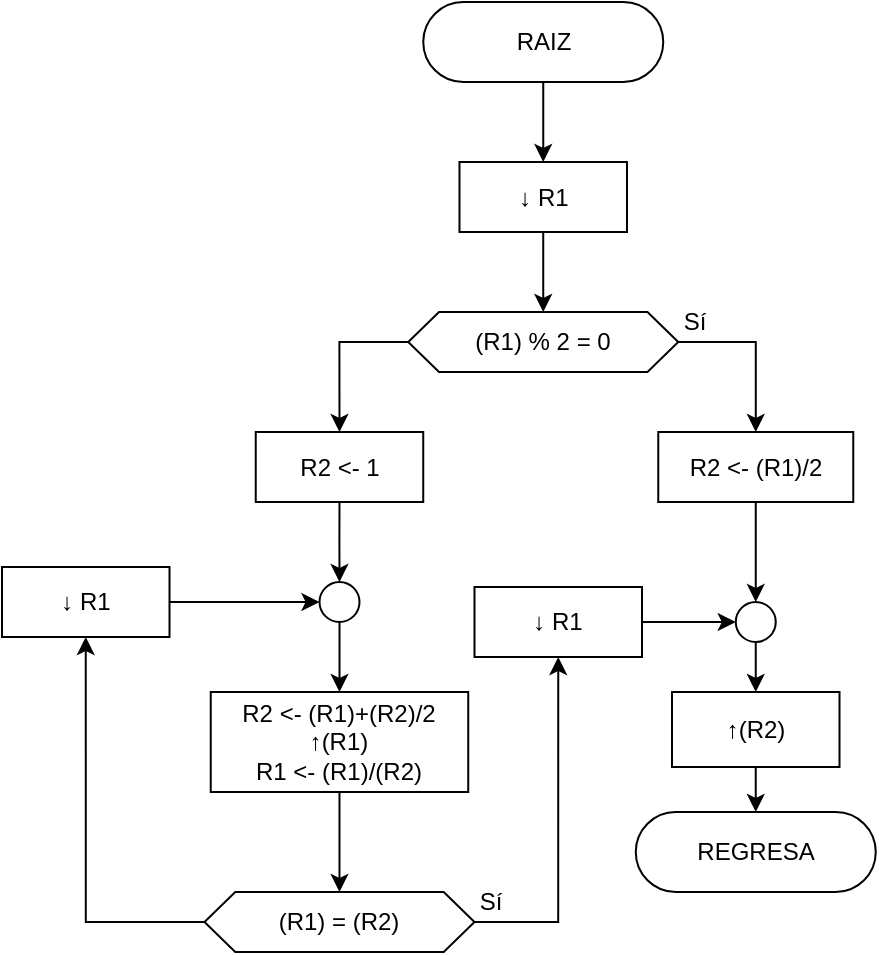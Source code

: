 <mxfile version="13.1.3" type="device"><diagram id="OE71F91uqmyHeHCGm0jq" name="Page-1"><mxGraphModel dx="384" dy="574" grid="1" gridSize="10" guides="1" tooltips="1" connect="1" arrows="1" fold="1" page="1" pageScale="1" pageWidth="827" pageHeight="1169" math="0" shadow="0"><root><mxCell id="0"/><mxCell id="1" parent="0"/><mxCell id="ScJ5B0TkJVILaIbRresl-4" style="edgeStyle=orthogonalEdgeStyle;rounded=0;orthogonalLoop=1;jettySize=auto;html=1;exitX=0.5;exitY=1;exitDx=0;exitDy=0;entryX=0.5;entryY=0;entryDx=0;entryDy=0;" parent="1" source="ScJ5B0TkJVILaIbRresl-1" target="ScJ5B0TkJVILaIbRresl-3" edge="1"><mxGeometry relative="1" as="geometry"/></mxCell><mxCell id="ScJ5B0TkJVILaIbRresl-1" value="RAIZ" style="rounded=1;whiteSpace=wrap;html=1;fontSize=12;glass=0;strokeWidth=1;shadow=0;arcSize=50;" parent="1" vertex="1"><mxGeometry x="270.63" y="60" width="120" height="40" as="geometry"/></mxCell><mxCell id="PH5LNjjoDIfX9e53kpM_-3" style="edgeStyle=orthogonalEdgeStyle;rounded=0;orthogonalLoop=1;jettySize=auto;html=1;exitX=0.5;exitY=1;exitDx=0;exitDy=0;" edge="1" parent="1" source="ScJ5B0TkJVILaIbRresl-3" target="PH5LNjjoDIfX9e53kpM_-2"><mxGeometry relative="1" as="geometry"/></mxCell><mxCell id="ScJ5B0TkJVILaIbRresl-3" value="↓ R1" style="rounded=0;whiteSpace=wrap;html=1;" parent="1" vertex="1"><mxGeometry x="288.74" y="140" width="83.75" height="35" as="geometry"/></mxCell><mxCell id="PH5LNjjoDIfX9e53kpM_-5" style="edgeStyle=orthogonalEdgeStyle;rounded=0;orthogonalLoop=1;jettySize=auto;html=1;exitX=1;exitY=0.5;exitDx=0;exitDy=0;entryX=0.5;entryY=0;entryDx=0;entryDy=0;" edge="1" parent="1" source="PH5LNjjoDIfX9e53kpM_-2" target="PH5LNjjoDIfX9e53kpM_-4"><mxGeometry relative="1" as="geometry"/></mxCell><mxCell id="PH5LNjjoDIfX9e53kpM_-14" style="edgeStyle=orthogonalEdgeStyle;rounded=0;orthogonalLoop=1;jettySize=auto;html=1;exitX=0;exitY=0.5;exitDx=0;exitDy=0;entryX=0.5;entryY=0;entryDx=0;entryDy=0;" edge="1" parent="1" source="PH5LNjjoDIfX9e53kpM_-2" target="PH5LNjjoDIfX9e53kpM_-13"><mxGeometry relative="1" as="geometry"/></mxCell><mxCell id="PH5LNjjoDIfX9e53kpM_-2" value="(R1) % 2 = 0" style="shape=hexagon;perimeter=hexagonPerimeter2;whiteSpace=wrap;html=1;size=0.114;" vertex="1" parent="1"><mxGeometry x="263.12" y="215" width="135.01" height="30" as="geometry"/></mxCell><mxCell id="PH5LNjjoDIfX9e53kpM_-7" style="edgeStyle=orthogonalEdgeStyle;rounded=0;orthogonalLoop=1;jettySize=auto;html=1;exitX=0.5;exitY=1;exitDx=0;exitDy=0;entryX=0.5;entryY=0;entryDx=0;entryDy=0;" edge="1" parent="1" source="PH5LNjjoDIfX9e53kpM_-4" target="PH5LNjjoDIfX9e53kpM_-6"><mxGeometry relative="1" as="geometry"/></mxCell><mxCell id="PH5LNjjoDIfX9e53kpM_-4" value="R2 &amp;lt;- (R1)/2" style="rounded=0;whiteSpace=wrap;html=1;" vertex="1" parent="1"><mxGeometry x="388.13" y="275" width="97.5" height="35" as="geometry"/></mxCell><mxCell id="PH5LNjjoDIfX9e53kpM_-29" style="edgeStyle=orthogonalEdgeStyle;rounded=0;orthogonalLoop=1;jettySize=auto;html=1;exitX=0.5;exitY=1;exitDx=0;exitDy=0;entryX=0.5;entryY=0;entryDx=0;entryDy=0;" edge="1" parent="1" source="PH5LNjjoDIfX9e53kpM_-6" target="PH5LNjjoDIfX9e53kpM_-28"><mxGeometry relative="1" as="geometry"/></mxCell><mxCell id="PH5LNjjoDIfX9e53kpM_-6" value="" style="ellipse;whiteSpace=wrap;html=1;aspect=fixed;" vertex="1" parent="1"><mxGeometry x="426.88" y="360" width="20" height="20" as="geometry"/></mxCell><mxCell id="PH5LNjjoDIfX9e53kpM_-8" value="REGRESA" style="rounded=1;whiteSpace=wrap;html=1;fontSize=12;glass=0;strokeWidth=1;shadow=0;arcSize=50;" vertex="1" parent="1"><mxGeometry x="376.88" y="465" width="120" height="40" as="geometry"/></mxCell><mxCell id="PH5LNjjoDIfX9e53kpM_-12" value="Sí" style="text;html=1;align=center;verticalAlign=middle;resizable=0;points=[];autosize=1;" vertex="1" parent="1"><mxGeometry x="390.63" y="210" width="30" height="20" as="geometry"/></mxCell><mxCell id="PH5LNjjoDIfX9e53kpM_-16" style="edgeStyle=orthogonalEdgeStyle;rounded=0;orthogonalLoop=1;jettySize=auto;html=1;exitX=0.5;exitY=1;exitDx=0;exitDy=0;entryX=0.5;entryY=0;entryDx=0;entryDy=0;" edge="1" parent="1" source="PH5LNjjoDIfX9e53kpM_-13" target="PH5LNjjoDIfX9e53kpM_-15"><mxGeometry relative="1" as="geometry"/></mxCell><mxCell id="PH5LNjjoDIfX9e53kpM_-13" value="R2 &amp;lt;- 1" style="rounded=0;whiteSpace=wrap;html=1;" vertex="1" parent="1"><mxGeometry x="186.87" y="275" width="83.75" height="35" as="geometry"/></mxCell><mxCell id="PH5LNjjoDIfX9e53kpM_-18" style="edgeStyle=orthogonalEdgeStyle;rounded=0;orthogonalLoop=1;jettySize=auto;html=1;exitX=0.5;exitY=1;exitDx=0;exitDy=0;entryX=0.5;entryY=0;entryDx=0;entryDy=0;" edge="1" parent="1" source="PH5LNjjoDIfX9e53kpM_-15" target="PH5LNjjoDIfX9e53kpM_-17"><mxGeometry relative="1" as="geometry"/></mxCell><mxCell id="PH5LNjjoDIfX9e53kpM_-15" value="" style="ellipse;whiteSpace=wrap;html=1;aspect=fixed;" vertex="1" parent="1"><mxGeometry x="218.75" y="350" width="20" height="20" as="geometry"/></mxCell><mxCell id="PH5LNjjoDIfX9e53kpM_-20" style="edgeStyle=orthogonalEdgeStyle;rounded=0;orthogonalLoop=1;jettySize=auto;html=1;exitX=0.5;exitY=1;exitDx=0;exitDy=0;entryX=0.5;entryY=0;entryDx=0;entryDy=0;" edge="1" parent="1" source="PH5LNjjoDIfX9e53kpM_-17" target="PH5LNjjoDIfX9e53kpM_-19"><mxGeometry relative="1" as="geometry"/></mxCell><mxCell id="PH5LNjjoDIfX9e53kpM_-17" value="R2 &amp;lt;- (R1)+(R2)/2&lt;br&gt;↑(R1)&lt;br&gt;R1 &amp;lt;- (R1)/(R2)" style="rounded=0;whiteSpace=wrap;html=1;" vertex="1" parent="1"><mxGeometry x="164.37" y="405" width="128.75" height="50" as="geometry"/></mxCell><mxCell id="PH5LNjjoDIfX9e53kpM_-26" style="edgeStyle=orthogonalEdgeStyle;rounded=0;orthogonalLoop=1;jettySize=auto;html=1;exitX=1;exitY=0.5;exitDx=0;exitDy=0;entryX=0.5;entryY=1;entryDx=0;entryDy=0;" edge="1" parent="1" source="PH5LNjjoDIfX9e53kpM_-19" target="PH5LNjjoDIfX9e53kpM_-25"><mxGeometry relative="1" as="geometry"/></mxCell><mxCell id="PH5LNjjoDIfX9e53kpM_-31" style="edgeStyle=orthogonalEdgeStyle;rounded=0;orthogonalLoop=1;jettySize=auto;html=1;exitX=0;exitY=0.5;exitDx=0;exitDy=0;entryX=0.5;entryY=1;entryDx=0;entryDy=0;" edge="1" parent="1" source="PH5LNjjoDIfX9e53kpM_-19" target="PH5LNjjoDIfX9e53kpM_-23"><mxGeometry relative="1" as="geometry"/></mxCell><mxCell id="PH5LNjjoDIfX9e53kpM_-19" value="(R1) = (R2)" style="shape=hexagon;perimeter=hexagonPerimeter2;whiteSpace=wrap;html=1;size=0.114;" vertex="1" parent="1"><mxGeometry x="161.24" y="505" width="135.01" height="30" as="geometry"/></mxCell><mxCell id="PH5LNjjoDIfX9e53kpM_-32" style="edgeStyle=orthogonalEdgeStyle;rounded=0;orthogonalLoop=1;jettySize=auto;html=1;entryX=0;entryY=0.5;entryDx=0;entryDy=0;" edge="1" parent="1" source="PH5LNjjoDIfX9e53kpM_-23" target="PH5LNjjoDIfX9e53kpM_-15"><mxGeometry relative="1" as="geometry"/></mxCell><mxCell id="PH5LNjjoDIfX9e53kpM_-23" value="↓ R1" style="rounded=0;whiteSpace=wrap;html=1;" vertex="1" parent="1"><mxGeometry x="60" y="342.5" width="83.75" height="35" as="geometry"/></mxCell><mxCell id="PH5LNjjoDIfX9e53kpM_-27" style="edgeStyle=orthogonalEdgeStyle;rounded=0;orthogonalLoop=1;jettySize=auto;html=1;entryX=0;entryY=0.5;entryDx=0;entryDy=0;" edge="1" parent="1" source="PH5LNjjoDIfX9e53kpM_-25" target="PH5LNjjoDIfX9e53kpM_-6"><mxGeometry relative="1" as="geometry"/></mxCell><mxCell id="PH5LNjjoDIfX9e53kpM_-25" value="↓ R1" style="rounded=0;whiteSpace=wrap;html=1;" vertex="1" parent="1"><mxGeometry x="296.25" y="352.5" width="83.75" height="35" as="geometry"/></mxCell><mxCell id="PH5LNjjoDIfX9e53kpM_-30" style="edgeStyle=orthogonalEdgeStyle;rounded=0;orthogonalLoop=1;jettySize=auto;html=1;exitX=0.5;exitY=1;exitDx=0;exitDy=0;entryX=0.5;entryY=0;entryDx=0;entryDy=0;" edge="1" parent="1" source="PH5LNjjoDIfX9e53kpM_-28" target="PH5LNjjoDIfX9e53kpM_-8"><mxGeometry relative="1" as="geometry"/></mxCell><mxCell id="PH5LNjjoDIfX9e53kpM_-28" value="↑(R2)" style="rounded=0;whiteSpace=wrap;html=1;" vertex="1" parent="1"><mxGeometry x="395" y="405" width="83.75" height="37.5" as="geometry"/></mxCell><mxCell id="PH5LNjjoDIfX9e53kpM_-34" value="Sí" style="text;html=1;align=center;verticalAlign=middle;resizable=0;points=[];autosize=1;" vertex="1" parent="1"><mxGeometry x="288.74" y="500" width="30" height="20" as="geometry"/></mxCell></root></mxGraphModel></diagram></mxfile>